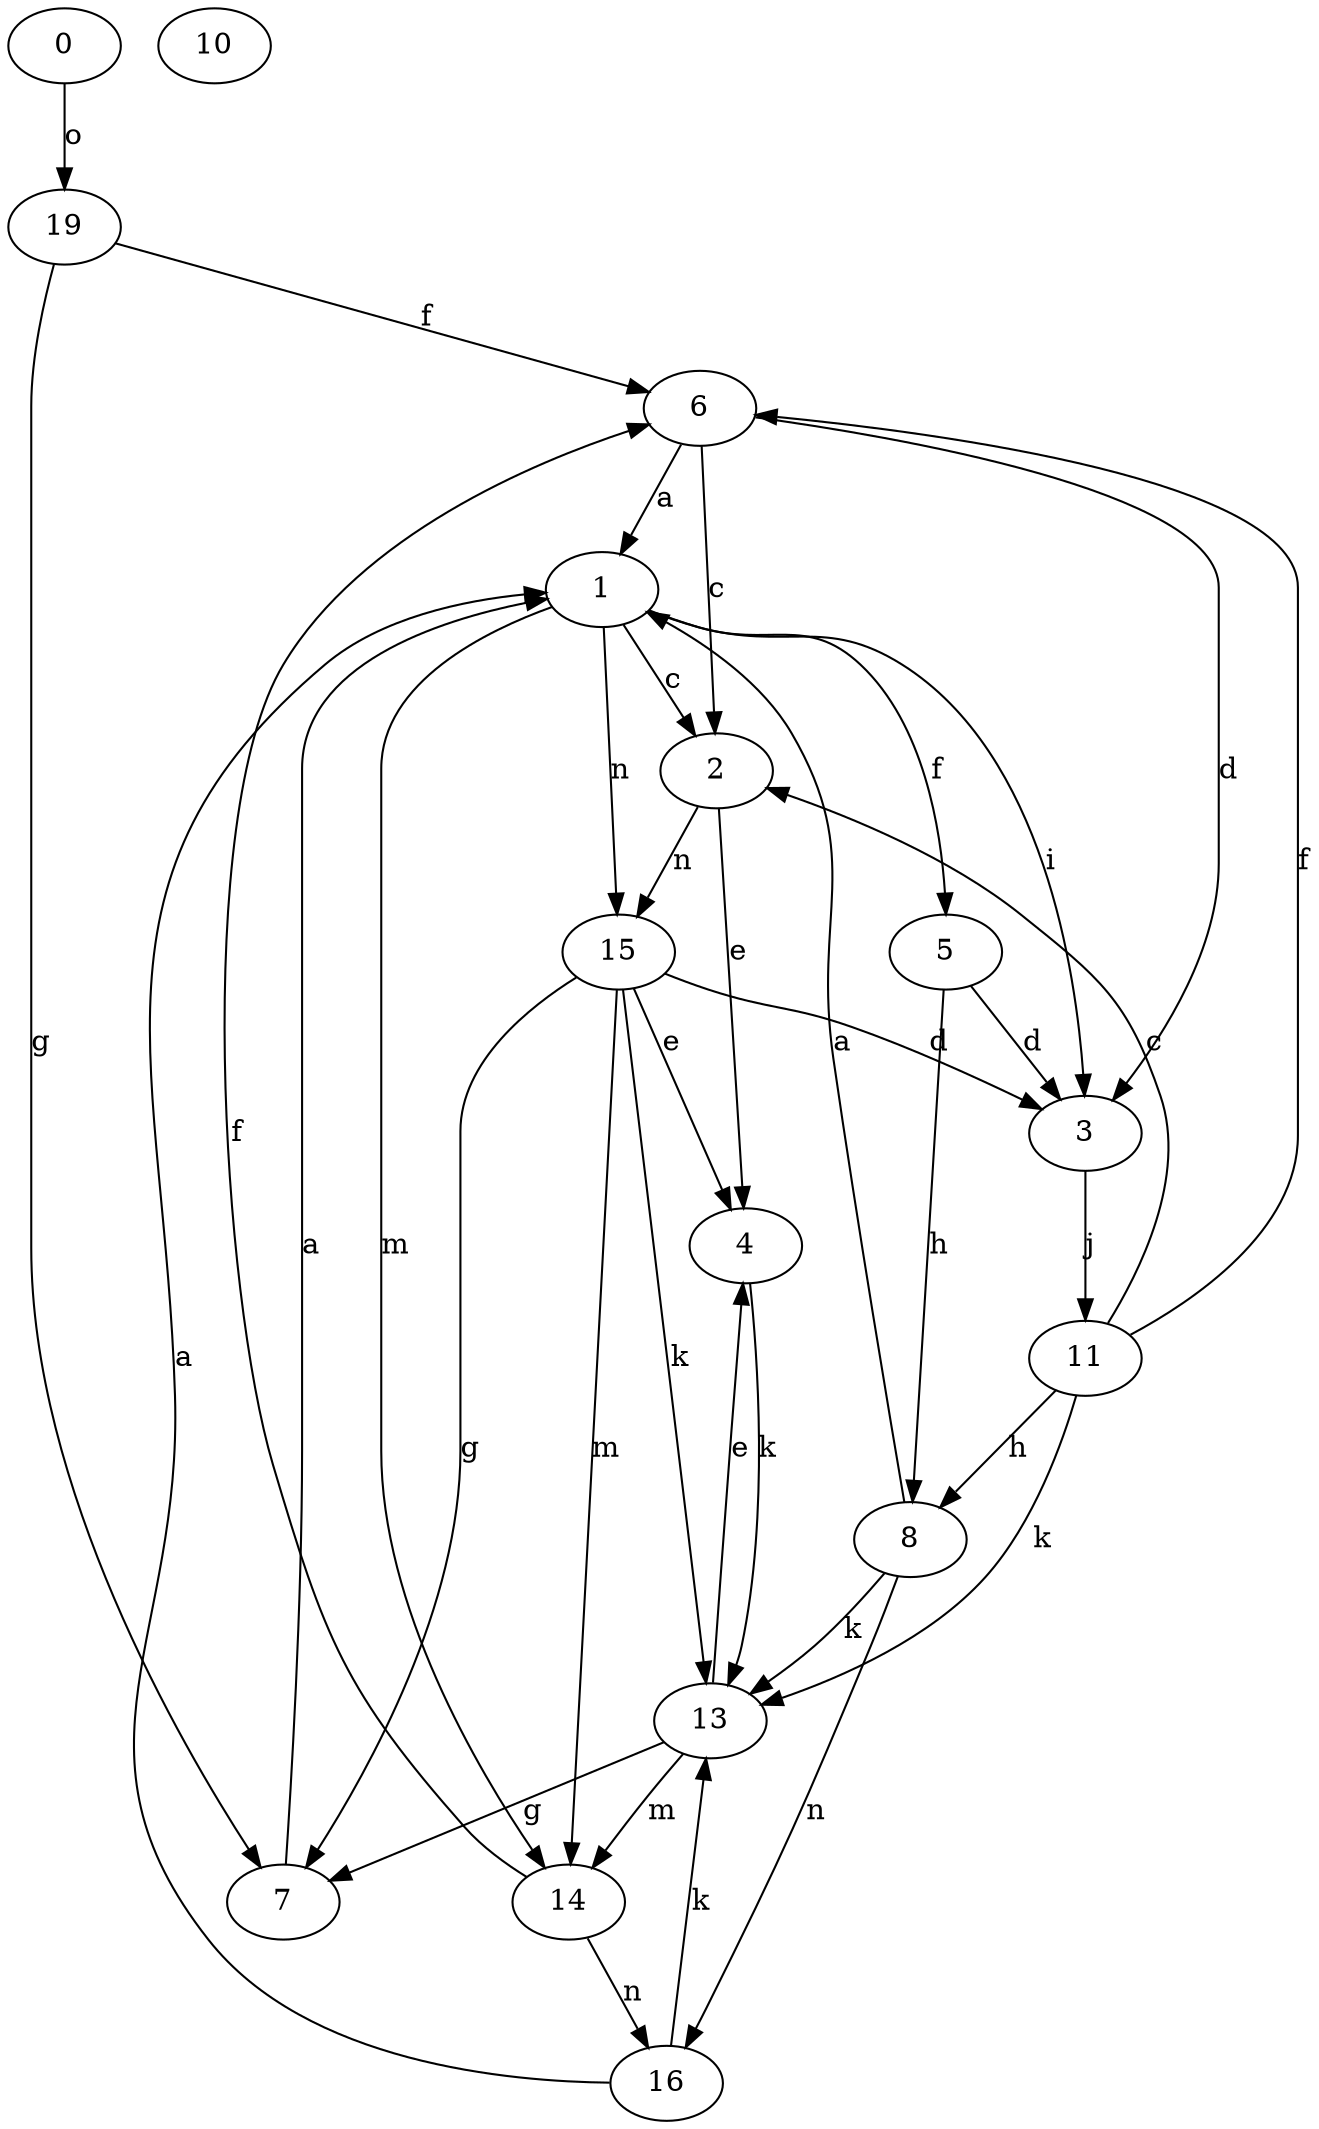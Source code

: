 strict digraph  {
0;
1;
2;
3;
4;
5;
6;
7;
8;
10;
11;
13;
14;
15;
16;
19;
0 -> 19  [label=o];
1 -> 2  [label=c];
1 -> 5  [label=f];
1 -> 14  [label=m];
1 -> 15  [label=n];
1 -> 3  [label=i];
2 -> 4  [label=e];
2 -> 15  [label=n];
3 -> 11  [label=j];
4 -> 13  [label=k];
5 -> 3  [label=d];
5 -> 8  [label=h];
6 -> 1  [label=a];
6 -> 2  [label=c];
6 -> 3  [label=d];
7 -> 1  [label=a];
8 -> 1  [label=a];
8 -> 13  [label=k];
8 -> 16  [label=n];
11 -> 2  [label=c];
11 -> 6  [label=f];
11 -> 8  [label=h];
11 -> 13  [label=k];
13 -> 4  [label=e];
13 -> 7  [label=g];
13 -> 14  [label=m];
14 -> 6  [label=f];
14 -> 16  [label=n];
15 -> 3  [label=d];
15 -> 4  [label=e];
15 -> 7  [label=g];
15 -> 13  [label=k];
15 -> 14  [label=m];
16 -> 1  [label=a];
16 -> 13  [label=k];
19 -> 6  [label=f];
19 -> 7  [label=g];
}
